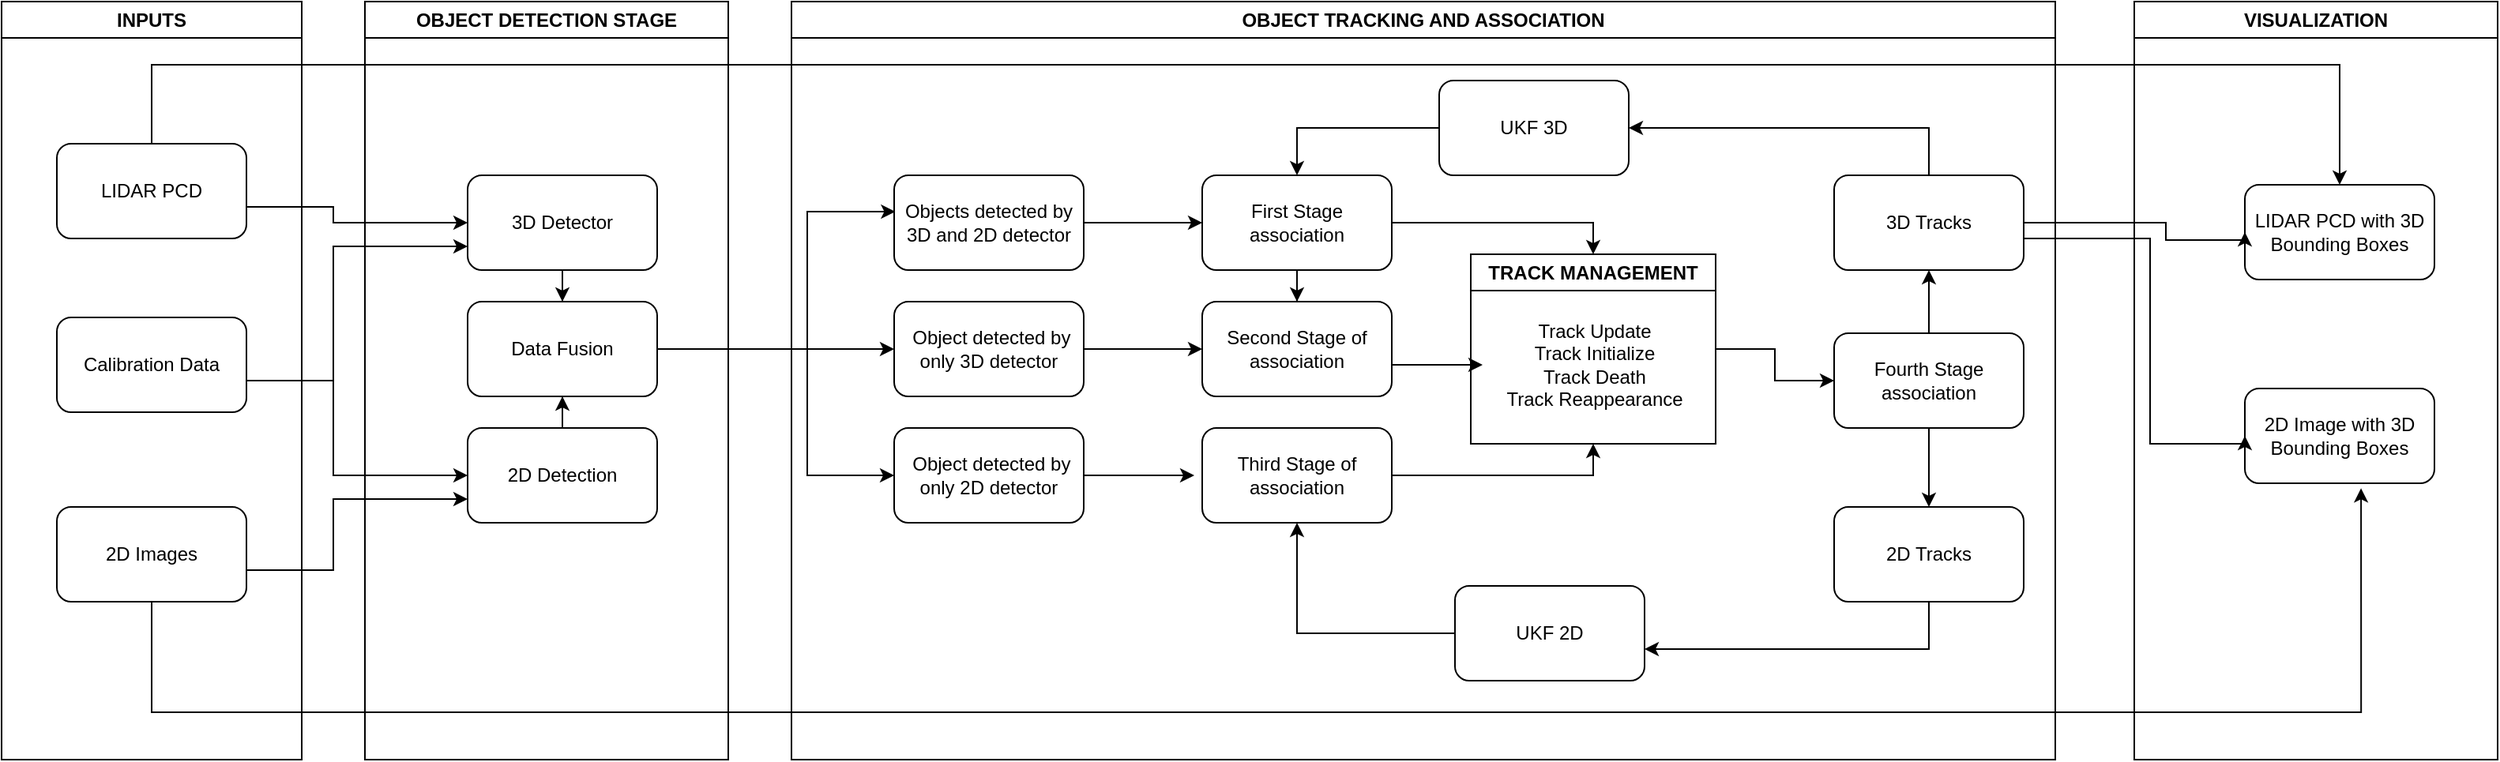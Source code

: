 <mxfile version="22.0.0" type="github">
  <diagram name="Page-1" id="FViHMMrETYBiLxqLW-Xy">
    <mxGraphModel dx="2022" dy="1336" grid="1" gridSize="10" guides="1" tooltips="1" connect="1" arrows="1" fold="1" page="1" pageScale="1" pageWidth="850" pageHeight="1100" math="0" shadow="0">
      <root>
        <mxCell id="0" />
        <mxCell id="1" parent="0" />
        <mxCell id="d_9dFL2TfAvrlpX_3OGT-5" value="INPUTS" style="swimlane;whiteSpace=wrap;html=1;" parent="1" vertex="1">
          <mxGeometry x="70" y="70" width="190" height="480" as="geometry" />
        </mxCell>
        <mxCell id="d_9dFL2TfAvrlpX_3OGT-6" value="LIDAR PCD" style="rounded=1;whiteSpace=wrap;html=1;" parent="d_9dFL2TfAvrlpX_3OGT-5" vertex="1">
          <mxGeometry x="35" y="90" width="120" height="60" as="geometry" />
        </mxCell>
        <mxCell id="d_9dFL2TfAvrlpX_3OGT-7" value="2D Images" style="rounded=1;whiteSpace=wrap;html=1;" parent="d_9dFL2TfAvrlpX_3OGT-5" vertex="1">
          <mxGeometry x="35" y="320" width="120" height="60" as="geometry" />
        </mxCell>
        <mxCell id="d_9dFL2TfAvrlpX_3OGT-8" value="Calibration Data" style="rounded=1;whiteSpace=wrap;html=1;" parent="d_9dFL2TfAvrlpX_3OGT-5" vertex="1">
          <mxGeometry x="35" y="200" width="120" height="60" as="geometry" />
        </mxCell>
        <mxCell id="d_9dFL2TfAvrlpX_3OGT-9" value="OBJECT DETECTION STAGE" style="swimlane;whiteSpace=wrap;html=1;" parent="1" vertex="1">
          <mxGeometry x="300" y="70" width="230" height="480" as="geometry" />
        </mxCell>
        <mxCell id="d_9dFL2TfAvrlpX_3OGT-24" value="" style="edgeStyle=orthogonalEdgeStyle;rounded=0;orthogonalLoop=1;jettySize=auto;html=1;" parent="d_9dFL2TfAvrlpX_3OGT-9" source="d_9dFL2TfAvrlpX_3OGT-10" target="d_9dFL2TfAvrlpX_3OGT-23" edge="1">
          <mxGeometry relative="1" as="geometry" />
        </mxCell>
        <mxCell id="d_9dFL2TfAvrlpX_3OGT-10" value="3D Detector" style="rounded=1;whiteSpace=wrap;html=1;" parent="d_9dFL2TfAvrlpX_3OGT-9" vertex="1">
          <mxGeometry x="65" y="110" width="120" height="60" as="geometry" />
        </mxCell>
        <mxCell id="d_9dFL2TfAvrlpX_3OGT-25" value="" style="edgeStyle=orthogonalEdgeStyle;rounded=0;orthogonalLoop=1;jettySize=auto;html=1;" parent="d_9dFL2TfAvrlpX_3OGT-9" source="d_9dFL2TfAvrlpX_3OGT-11" target="d_9dFL2TfAvrlpX_3OGT-23" edge="1">
          <mxGeometry relative="1" as="geometry" />
        </mxCell>
        <mxCell id="d_9dFL2TfAvrlpX_3OGT-11" value="2D Detection" style="rounded=1;whiteSpace=wrap;html=1;" parent="d_9dFL2TfAvrlpX_3OGT-9" vertex="1">
          <mxGeometry x="65" y="270" width="120" height="60" as="geometry" />
        </mxCell>
        <mxCell id="d_9dFL2TfAvrlpX_3OGT-23" value="Data Fusion" style="rounded=1;whiteSpace=wrap;html=1;" parent="d_9dFL2TfAvrlpX_3OGT-9" vertex="1">
          <mxGeometry x="65" y="190" width="120" height="60" as="geometry" />
        </mxCell>
        <mxCell id="d_9dFL2TfAvrlpX_3OGT-12" style="edgeStyle=orthogonalEdgeStyle;rounded=0;orthogonalLoop=1;jettySize=auto;html=1;" parent="1" source="d_9dFL2TfAvrlpX_3OGT-6" target="d_9dFL2TfAvrlpX_3OGT-10" edge="1">
          <mxGeometry relative="1" as="geometry">
            <Array as="points">
              <mxPoint x="280" y="200" />
              <mxPoint x="280" y="210" />
            </Array>
          </mxGeometry>
        </mxCell>
        <mxCell id="d_9dFL2TfAvrlpX_3OGT-15" style="edgeStyle=orthogonalEdgeStyle;rounded=0;orthogonalLoop=1;jettySize=auto;html=1;entryX=0;entryY=0.75;entryDx=0;entryDy=0;" parent="1" source="d_9dFL2TfAvrlpX_3OGT-8" target="d_9dFL2TfAvrlpX_3OGT-10" edge="1">
          <mxGeometry relative="1" as="geometry">
            <Array as="points">
              <mxPoint x="280" y="310" />
              <mxPoint x="280" y="225" />
            </Array>
          </mxGeometry>
        </mxCell>
        <mxCell id="d_9dFL2TfAvrlpX_3OGT-17" style="edgeStyle=orthogonalEdgeStyle;rounded=0;orthogonalLoop=1;jettySize=auto;html=1;entryX=0;entryY=0.5;entryDx=0;entryDy=0;" parent="1" source="d_9dFL2TfAvrlpX_3OGT-8" target="d_9dFL2TfAvrlpX_3OGT-11" edge="1">
          <mxGeometry relative="1" as="geometry">
            <Array as="points">
              <mxPoint x="280" y="310" />
              <mxPoint x="280" y="370" />
            </Array>
          </mxGeometry>
        </mxCell>
        <mxCell id="d_9dFL2TfAvrlpX_3OGT-18" style="edgeStyle=orthogonalEdgeStyle;rounded=0;orthogonalLoop=1;jettySize=auto;html=1;entryX=0;entryY=0.75;entryDx=0;entryDy=0;" parent="1" source="d_9dFL2TfAvrlpX_3OGT-7" target="d_9dFL2TfAvrlpX_3OGT-11" edge="1">
          <mxGeometry relative="1" as="geometry">
            <Array as="points">
              <mxPoint x="280" y="430" />
              <mxPoint x="280" y="385" />
            </Array>
          </mxGeometry>
        </mxCell>
        <mxCell id="d_9dFL2TfAvrlpX_3OGT-20" value="OBJECT TRACKING AND ASSOCIATION" style="swimlane;whiteSpace=wrap;html=1;" parent="1" vertex="1">
          <mxGeometry x="570" y="70" width="800" height="480" as="geometry" />
        </mxCell>
        <mxCell id="d_9dFL2TfAvrlpX_3OGT-39" style="edgeStyle=orthogonalEdgeStyle;rounded=0;orthogonalLoop=1;jettySize=auto;html=1;entryX=0;entryY=0.5;entryDx=0;entryDy=0;" parent="d_9dFL2TfAvrlpX_3OGT-20" source="d_9dFL2TfAvrlpX_3OGT-21" target="d_9dFL2TfAvrlpX_3OGT-32" edge="1">
          <mxGeometry relative="1" as="geometry" />
        </mxCell>
        <mxCell id="d_9dFL2TfAvrlpX_3OGT-21" value="Objects detected by 3D and 2D detector" style="rounded=1;whiteSpace=wrap;html=1;" parent="d_9dFL2TfAvrlpX_3OGT-20" vertex="1">
          <mxGeometry x="65" y="110" width="120" height="60" as="geometry" />
        </mxCell>
        <mxCell id="d_9dFL2TfAvrlpX_3OGT-41" style="edgeStyle=orthogonalEdgeStyle;rounded=0;orthogonalLoop=1;jettySize=auto;html=1;" parent="d_9dFL2TfAvrlpX_3OGT-20" source="d_9dFL2TfAvrlpX_3OGT-22" target="d_9dFL2TfAvrlpX_3OGT-38" edge="1">
          <mxGeometry relative="1" as="geometry" />
        </mxCell>
        <mxCell id="d_9dFL2TfAvrlpX_3OGT-22" value="&amp;nbsp;Object detected by only 3D detector" style="rounded=1;whiteSpace=wrap;html=1;" parent="d_9dFL2TfAvrlpX_3OGT-20" vertex="1">
          <mxGeometry x="65" y="190" width="120" height="60" as="geometry" />
        </mxCell>
        <mxCell id="d_9dFL2TfAvrlpX_3OGT-44" style="edgeStyle=orthogonalEdgeStyle;rounded=0;orthogonalLoop=1;jettySize=auto;html=1;" parent="d_9dFL2TfAvrlpX_3OGT-20" source="d_9dFL2TfAvrlpX_3OGT-26" edge="1">
          <mxGeometry relative="1" as="geometry">
            <mxPoint x="255" y="300" as="targetPoint" />
          </mxGeometry>
        </mxCell>
        <mxCell id="d_9dFL2TfAvrlpX_3OGT-26" value="&amp;nbsp;Object detected by only 2D detector" style="rounded=1;whiteSpace=wrap;html=1;" parent="d_9dFL2TfAvrlpX_3OGT-20" vertex="1">
          <mxGeometry x="65" y="270" width="120" height="60" as="geometry" />
        </mxCell>
        <mxCell id="d_9dFL2TfAvrlpX_3OGT-46" style="edgeStyle=orthogonalEdgeStyle;rounded=0;orthogonalLoop=1;jettySize=auto;html=1;" parent="d_9dFL2TfAvrlpX_3OGT-20" source="d_9dFL2TfAvrlpX_3OGT-30" target="d_9dFL2TfAvrlpX_3OGT-43" edge="1">
          <mxGeometry relative="1" as="geometry" />
        </mxCell>
        <mxCell id="d_9dFL2TfAvrlpX_3OGT-30" value="UKF 2D" style="rounded=1;whiteSpace=wrap;html=1;" parent="d_9dFL2TfAvrlpX_3OGT-20" vertex="1">
          <mxGeometry x="420" y="370" width="120" height="60" as="geometry" />
        </mxCell>
        <mxCell id="d_9dFL2TfAvrlpX_3OGT-74" style="edgeStyle=orthogonalEdgeStyle;rounded=0;orthogonalLoop=1;jettySize=auto;html=1;entryX=0.5;entryY=0;entryDx=0;entryDy=0;" parent="d_9dFL2TfAvrlpX_3OGT-20" source="d_9dFL2TfAvrlpX_3OGT-31" target="d_9dFL2TfAvrlpX_3OGT-32" edge="1">
          <mxGeometry relative="1" as="geometry" />
        </mxCell>
        <mxCell id="d_9dFL2TfAvrlpX_3OGT-31" value="UKF 3D" style="rounded=1;whiteSpace=wrap;html=1;" parent="d_9dFL2TfAvrlpX_3OGT-20" vertex="1">
          <mxGeometry x="410" y="50" width="120" height="60" as="geometry" />
        </mxCell>
        <mxCell id="d_9dFL2TfAvrlpX_3OGT-40" value="" style="edgeStyle=orthogonalEdgeStyle;rounded=0;orthogonalLoop=1;jettySize=auto;html=1;" parent="d_9dFL2TfAvrlpX_3OGT-20" source="d_9dFL2TfAvrlpX_3OGT-32" target="d_9dFL2TfAvrlpX_3OGT-38" edge="1">
          <mxGeometry relative="1" as="geometry" />
        </mxCell>
        <mxCell id="d_9dFL2TfAvrlpX_3OGT-57" style="edgeStyle=orthogonalEdgeStyle;rounded=0;orthogonalLoop=1;jettySize=auto;html=1;entryX=0.5;entryY=0;entryDx=0;entryDy=0;" parent="d_9dFL2TfAvrlpX_3OGT-20" source="d_9dFL2TfAvrlpX_3OGT-32" target="d_9dFL2TfAvrlpX_3OGT-47" edge="1">
          <mxGeometry relative="1" as="geometry" />
        </mxCell>
        <mxCell id="d_9dFL2TfAvrlpX_3OGT-32" value="First Stage association" style="rounded=1;whiteSpace=wrap;html=1;" parent="d_9dFL2TfAvrlpX_3OGT-20" vertex="1">
          <mxGeometry x="260" y="110" width="120" height="60" as="geometry" />
        </mxCell>
        <mxCell id="d_9dFL2TfAvrlpX_3OGT-72" style="edgeStyle=orthogonalEdgeStyle;rounded=0;orthogonalLoop=1;jettySize=auto;html=1;" parent="d_9dFL2TfAvrlpX_3OGT-20" source="d_9dFL2TfAvrlpX_3OGT-33" target="d_9dFL2TfAvrlpX_3OGT-31" edge="1">
          <mxGeometry relative="1" as="geometry">
            <Array as="points">
              <mxPoint x="720" y="80" />
            </Array>
          </mxGeometry>
        </mxCell>
        <mxCell id="d_9dFL2TfAvrlpX_3OGT-33" value="3D Tracks" style="rounded=1;whiteSpace=wrap;html=1;" parent="d_9dFL2TfAvrlpX_3OGT-20" vertex="1">
          <mxGeometry x="660" y="110" width="120" height="60" as="geometry" />
        </mxCell>
        <mxCell id="d_9dFL2TfAvrlpX_3OGT-37" style="edgeStyle=orthogonalEdgeStyle;rounded=0;orthogonalLoop=1;jettySize=auto;html=1;" parent="d_9dFL2TfAvrlpX_3OGT-20" source="d_9dFL2TfAvrlpX_3OGT-34" target="d_9dFL2TfAvrlpX_3OGT-30" edge="1">
          <mxGeometry relative="1" as="geometry">
            <Array as="points">
              <mxPoint x="720" y="410" />
            </Array>
          </mxGeometry>
        </mxCell>
        <mxCell id="d_9dFL2TfAvrlpX_3OGT-34" value="2D Tracks" style="rounded=1;whiteSpace=wrap;html=1;" parent="d_9dFL2TfAvrlpX_3OGT-20" vertex="1">
          <mxGeometry x="660" y="320" width="120" height="60" as="geometry" />
        </mxCell>
        <mxCell id="d_9dFL2TfAvrlpX_3OGT-38" value="Second Stage of association" style="rounded=1;whiteSpace=wrap;html=1;" parent="d_9dFL2TfAvrlpX_3OGT-20" vertex="1">
          <mxGeometry x="260" y="190" width="120" height="60" as="geometry" />
        </mxCell>
        <mxCell id="d_9dFL2TfAvrlpX_3OGT-58" style="edgeStyle=orthogonalEdgeStyle;rounded=0;orthogonalLoop=1;jettySize=auto;html=1;entryX=0.5;entryY=1;entryDx=0;entryDy=0;" parent="d_9dFL2TfAvrlpX_3OGT-20" source="d_9dFL2TfAvrlpX_3OGT-43" target="d_9dFL2TfAvrlpX_3OGT-47" edge="1">
          <mxGeometry relative="1" as="geometry">
            <Array as="points">
              <mxPoint x="508" y="300" />
            </Array>
          </mxGeometry>
        </mxCell>
        <mxCell id="d_9dFL2TfAvrlpX_3OGT-43" value="Third Stage of association" style="rounded=1;whiteSpace=wrap;html=1;" parent="d_9dFL2TfAvrlpX_3OGT-20" vertex="1">
          <mxGeometry x="260" y="270" width="120" height="60" as="geometry" />
        </mxCell>
        <mxCell id="CUG_lxz295iJ2zpjWYdn-2" style="edgeStyle=orthogonalEdgeStyle;rounded=0;orthogonalLoop=1;jettySize=auto;html=1;" edge="1" parent="d_9dFL2TfAvrlpX_3OGT-20" source="d_9dFL2TfAvrlpX_3OGT-47" target="d_9dFL2TfAvrlpX_3OGT-48">
          <mxGeometry relative="1" as="geometry" />
        </mxCell>
        <mxCell id="d_9dFL2TfAvrlpX_3OGT-47" value="TRACK MANAGEMENT" style="swimlane;whiteSpace=wrap;html=1;" parent="d_9dFL2TfAvrlpX_3OGT-20" vertex="1">
          <mxGeometry x="430" y="160" width="155" height="120" as="geometry" />
        </mxCell>
        <mxCell id="d_9dFL2TfAvrlpX_3OGT-52" value="Track Update&lt;br&gt;Track Initialize&lt;br&gt;Track Death&lt;br&gt;Track Reappearance" style="text;html=1;align=center;verticalAlign=middle;resizable=0;points=[];autosize=1;strokeColor=none;fillColor=none;" parent="d_9dFL2TfAvrlpX_3OGT-47" vertex="1">
          <mxGeometry x="7.5" y="35" width="140" height="70" as="geometry" />
        </mxCell>
        <mxCell id="CUG_lxz295iJ2zpjWYdn-3" style="edgeStyle=orthogonalEdgeStyle;rounded=0;orthogonalLoop=1;jettySize=auto;html=1;entryX=0.5;entryY=1;entryDx=0;entryDy=0;" edge="1" parent="d_9dFL2TfAvrlpX_3OGT-20" source="d_9dFL2TfAvrlpX_3OGT-48" target="d_9dFL2TfAvrlpX_3OGT-33">
          <mxGeometry relative="1" as="geometry" />
        </mxCell>
        <mxCell id="CUG_lxz295iJ2zpjWYdn-4" style="edgeStyle=orthogonalEdgeStyle;rounded=0;orthogonalLoop=1;jettySize=auto;html=1;entryX=0.5;entryY=0;entryDx=0;entryDy=0;" edge="1" parent="d_9dFL2TfAvrlpX_3OGT-20" source="d_9dFL2TfAvrlpX_3OGT-48" target="d_9dFL2TfAvrlpX_3OGT-34">
          <mxGeometry relative="1" as="geometry" />
        </mxCell>
        <mxCell id="d_9dFL2TfAvrlpX_3OGT-48" value="Fourth Stage association" style="rounded=1;whiteSpace=wrap;html=1;" parent="d_9dFL2TfAvrlpX_3OGT-20" vertex="1">
          <mxGeometry x="660" y="210" width="120" height="60" as="geometry" />
        </mxCell>
        <mxCell id="d_9dFL2TfAvrlpX_3OGT-56" value="" style="edgeStyle=orthogonalEdgeStyle;rounded=0;orthogonalLoop=1;jettySize=auto;html=1;" parent="d_9dFL2TfAvrlpX_3OGT-20" source="d_9dFL2TfAvrlpX_3OGT-38" target="d_9dFL2TfAvrlpX_3OGT-52" edge="1">
          <mxGeometry relative="1" as="geometry">
            <Array as="points">
              <mxPoint x="420" y="230" />
              <mxPoint x="420" y="230" />
            </Array>
          </mxGeometry>
        </mxCell>
        <mxCell id="d_9dFL2TfAvrlpX_3OGT-27" style="edgeStyle=orthogonalEdgeStyle;rounded=0;orthogonalLoop=1;jettySize=auto;html=1;entryX=0.006;entryY=0.378;entryDx=0;entryDy=0;entryPerimeter=0;" parent="1" source="d_9dFL2TfAvrlpX_3OGT-23" target="d_9dFL2TfAvrlpX_3OGT-21" edge="1">
          <mxGeometry relative="1" as="geometry">
            <Array as="points">
              <mxPoint x="580" y="290" />
              <mxPoint x="580" y="203" />
              <mxPoint x="636" y="203" />
            </Array>
          </mxGeometry>
        </mxCell>
        <mxCell id="d_9dFL2TfAvrlpX_3OGT-28" style="edgeStyle=orthogonalEdgeStyle;rounded=0;orthogonalLoop=1;jettySize=auto;html=1;" parent="1" source="d_9dFL2TfAvrlpX_3OGT-23" target="d_9dFL2TfAvrlpX_3OGT-22" edge="1">
          <mxGeometry relative="1" as="geometry" />
        </mxCell>
        <mxCell id="d_9dFL2TfAvrlpX_3OGT-29" style="edgeStyle=orthogonalEdgeStyle;rounded=0;orthogonalLoop=1;jettySize=auto;html=1;entryX=0;entryY=0.5;entryDx=0;entryDy=0;" parent="1" source="d_9dFL2TfAvrlpX_3OGT-23" target="d_9dFL2TfAvrlpX_3OGT-26" edge="1">
          <mxGeometry relative="1" as="geometry">
            <Array as="points">
              <mxPoint x="580" y="290" />
              <mxPoint x="580" y="370" />
            </Array>
          </mxGeometry>
        </mxCell>
        <mxCell id="d_9dFL2TfAvrlpX_3OGT-60" value="VISUALIZATION" style="swimlane;whiteSpace=wrap;html=1;" parent="1" vertex="1">
          <mxGeometry x="1420" y="70" width="230" height="480" as="geometry" />
        </mxCell>
        <mxCell id="d_9dFL2TfAvrlpX_3OGT-66" value="LIDAR PCD with 3D Bounding Boxes" style="rounded=1;whiteSpace=wrap;html=1;" parent="d_9dFL2TfAvrlpX_3OGT-60" vertex="1">
          <mxGeometry x="70" y="116" width="120" height="60" as="geometry" />
        </mxCell>
        <mxCell id="d_9dFL2TfAvrlpX_3OGT-67" value="2D Image with 3D Bounding Boxes" style="rounded=1;whiteSpace=wrap;html=1;" parent="d_9dFL2TfAvrlpX_3OGT-60" vertex="1">
          <mxGeometry x="70" y="245" width="120" height="60" as="geometry" />
        </mxCell>
        <mxCell id="d_9dFL2TfAvrlpX_3OGT-68" style="edgeStyle=orthogonalEdgeStyle;rounded=0;orthogonalLoop=1;jettySize=auto;html=1;entryX=0;entryY=0.5;entryDx=0;entryDy=0;" parent="1" source="d_9dFL2TfAvrlpX_3OGT-33" target="d_9dFL2TfAvrlpX_3OGT-66" edge="1">
          <mxGeometry relative="1" as="geometry">
            <Array as="points">
              <mxPoint x="1440" y="210" />
              <mxPoint x="1440" y="221" />
            </Array>
          </mxGeometry>
        </mxCell>
        <mxCell id="d_9dFL2TfAvrlpX_3OGT-69" style="edgeStyle=orthogonalEdgeStyle;rounded=0;orthogonalLoop=1;jettySize=auto;html=1;entryX=0;entryY=0.5;entryDx=0;entryDy=0;" parent="1" source="d_9dFL2TfAvrlpX_3OGT-33" target="d_9dFL2TfAvrlpX_3OGT-67" edge="1">
          <mxGeometry relative="1" as="geometry">
            <Array as="points">
              <mxPoint x="1430" y="220" />
              <mxPoint x="1430" y="350" />
            </Array>
          </mxGeometry>
        </mxCell>
        <mxCell id="d_9dFL2TfAvrlpX_3OGT-70" style="edgeStyle=orthogonalEdgeStyle;rounded=0;orthogonalLoop=1;jettySize=auto;html=1;entryX=0.613;entryY=1.053;entryDx=0;entryDy=0;entryPerimeter=0;" parent="1" source="d_9dFL2TfAvrlpX_3OGT-7" target="d_9dFL2TfAvrlpX_3OGT-67" edge="1">
          <mxGeometry relative="1" as="geometry">
            <Array as="points">
              <mxPoint x="165" y="520" />
              <mxPoint x="1564" y="520" />
            </Array>
          </mxGeometry>
        </mxCell>
        <mxCell id="d_9dFL2TfAvrlpX_3OGT-71" style="edgeStyle=orthogonalEdgeStyle;rounded=0;orthogonalLoop=1;jettySize=auto;html=1;entryX=0.5;entryY=0;entryDx=0;entryDy=0;" parent="1" source="d_9dFL2TfAvrlpX_3OGT-6" target="d_9dFL2TfAvrlpX_3OGT-66" edge="1">
          <mxGeometry relative="1" as="geometry">
            <Array as="points">
              <mxPoint x="165" y="110" />
              <mxPoint x="1550" y="110" />
            </Array>
          </mxGeometry>
        </mxCell>
      </root>
    </mxGraphModel>
  </diagram>
</mxfile>
